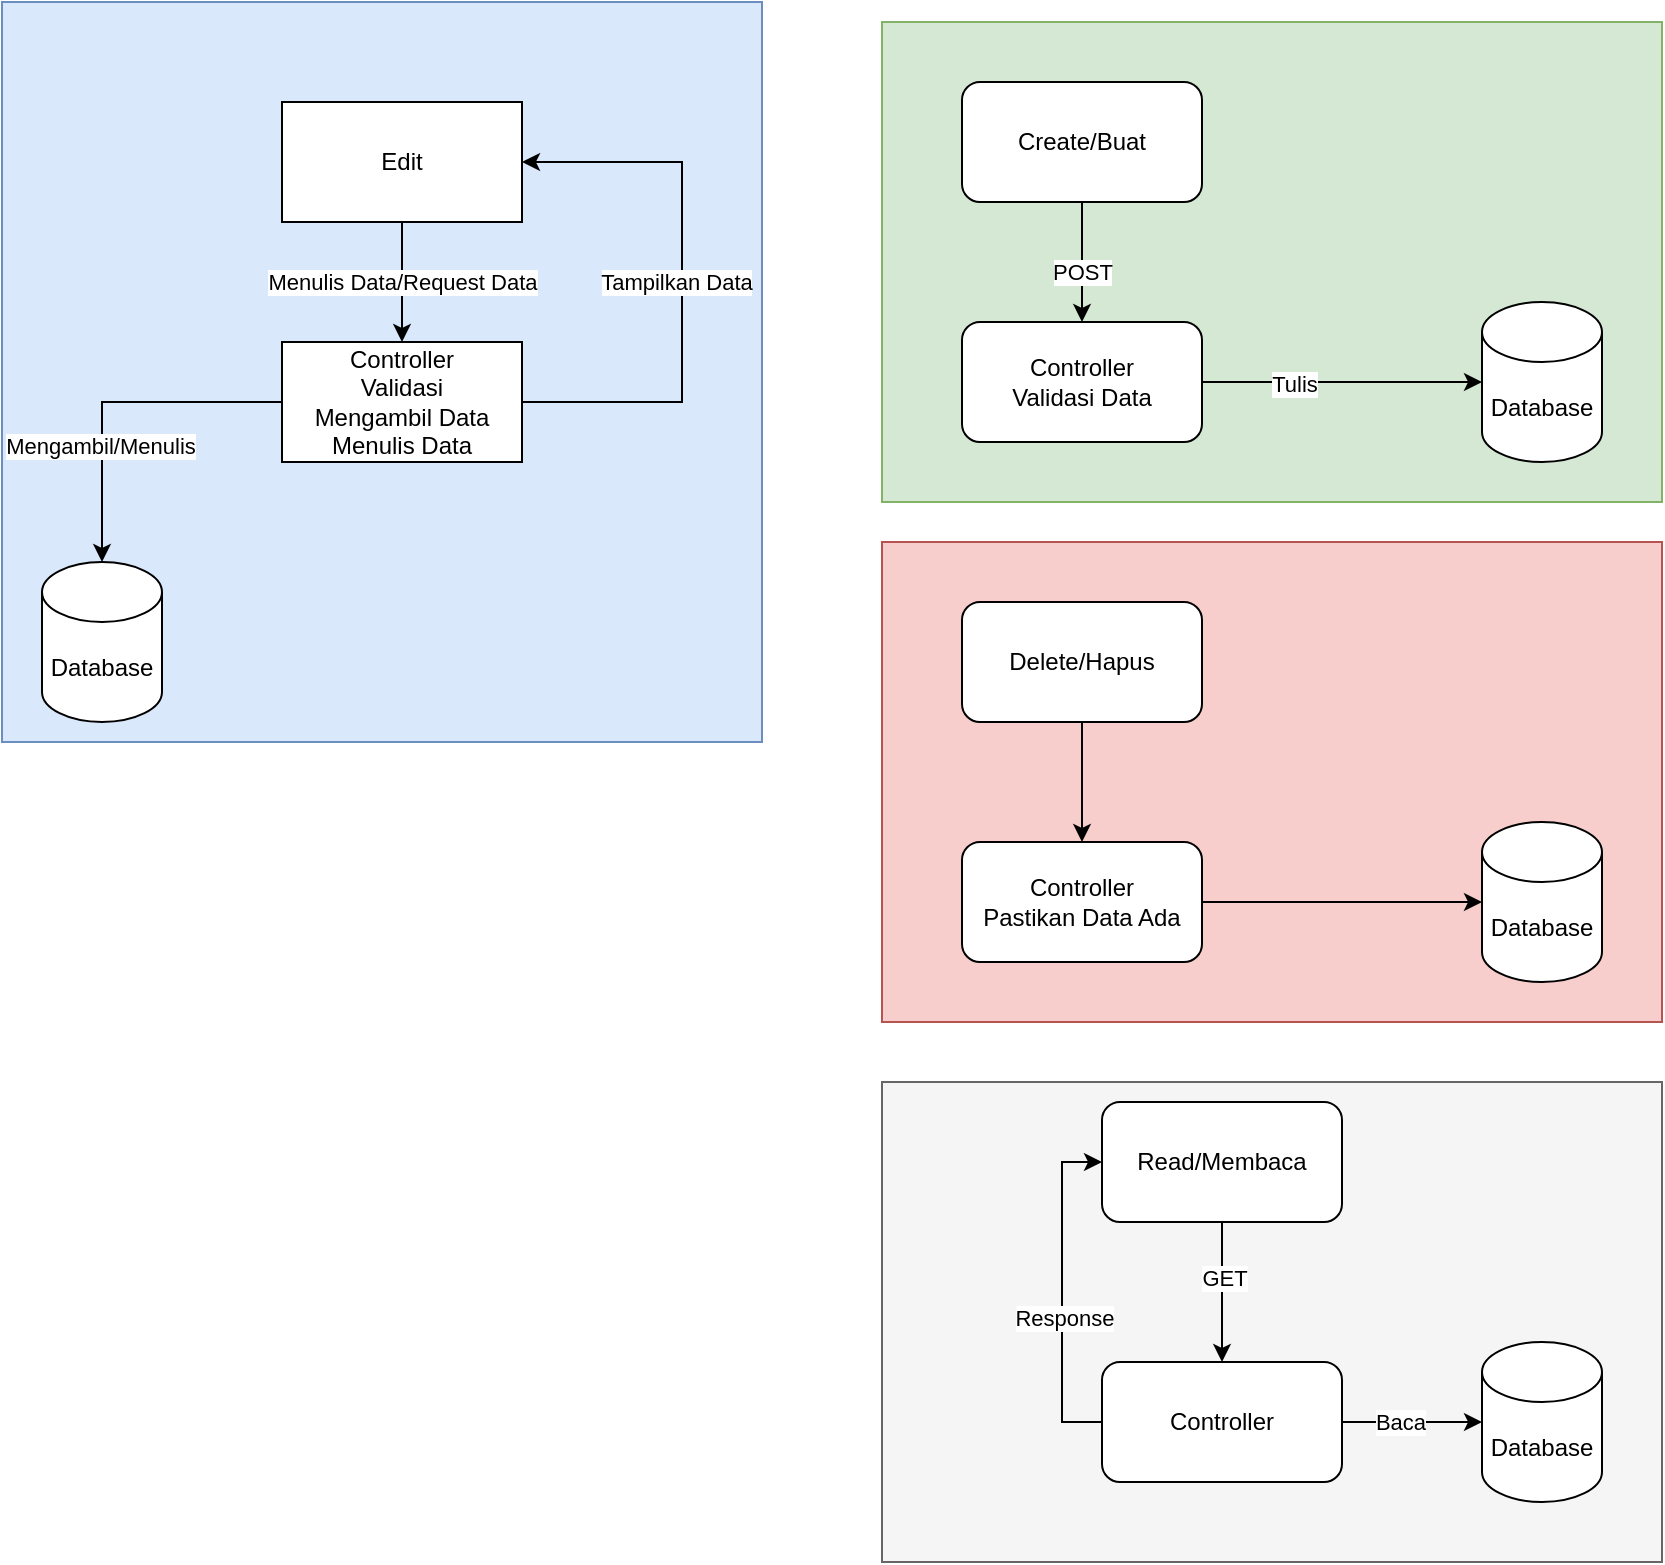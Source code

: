 <mxfile version="20.2.7" type="github">
  <diagram id="cLFzMHlZY-w-j3A8pgei" name="Page-1">
    <mxGraphModel dx="1185" dy="662" grid="1" gridSize="10" guides="1" tooltips="1" connect="1" arrows="1" fold="1" page="1" pageScale="1" pageWidth="850" pageHeight="1100" math="0" shadow="0">
      <root>
        <mxCell id="0" />
        <mxCell id="1" parent="0" />
        <mxCell id="1fBW9ayHnFDUyYuJ9Qg0-21" value="" style="rounded=0;whiteSpace=wrap;html=1;fillColor=#dae8fc;strokeColor=#6c8ebf;" vertex="1" parent="1">
          <mxGeometry y="230" width="380" height="370" as="geometry" />
        </mxCell>
        <mxCell id="1fBW9ayHnFDUyYuJ9Qg0-11" value="" style="rounded=0;whiteSpace=wrap;html=1;fillColor=#d5e8d4;strokeColor=#82b366;" vertex="1" parent="1">
          <mxGeometry x="440" y="240" width="390" height="240" as="geometry" />
        </mxCell>
        <mxCell id="1fBW9ayHnFDUyYuJ9Qg0-7" style="edgeStyle=orthogonalEdgeStyle;rounded=0;orthogonalLoop=1;jettySize=auto;html=1;" edge="1" parent="1" source="1fBW9ayHnFDUyYuJ9Qg0-3" target="1fBW9ayHnFDUyYuJ9Qg0-6">
          <mxGeometry relative="1" as="geometry">
            <Array as="points">
              <mxPoint x="540" y="360" />
              <mxPoint x="540" y="360" />
            </Array>
          </mxGeometry>
        </mxCell>
        <mxCell id="1fBW9ayHnFDUyYuJ9Qg0-28" value="POST" style="edgeLabel;html=1;align=center;verticalAlign=middle;resizable=0;points=[];" vertex="1" connectable="0" parent="1fBW9ayHnFDUyYuJ9Qg0-7">
          <mxGeometry x="0.16" relative="1" as="geometry">
            <mxPoint as="offset" />
          </mxGeometry>
        </mxCell>
        <mxCell id="1fBW9ayHnFDUyYuJ9Qg0-3" value="Create/Buat" style="rounded=1;whiteSpace=wrap;html=1;" vertex="1" parent="1">
          <mxGeometry x="480" y="270" width="120" height="60" as="geometry" />
        </mxCell>
        <mxCell id="1fBW9ayHnFDUyYuJ9Qg0-9" style="edgeStyle=orthogonalEdgeStyle;rounded=0;orthogonalLoop=1;jettySize=auto;html=1;" edge="1" parent="1" source="1fBW9ayHnFDUyYuJ9Qg0-6" target="1fBW9ayHnFDUyYuJ9Qg0-8">
          <mxGeometry relative="1" as="geometry" />
        </mxCell>
        <mxCell id="1fBW9ayHnFDUyYuJ9Qg0-29" value="Tulis" style="edgeLabel;html=1;align=center;verticalAlign=middle;resizable=0;points=[];" vertex="1" connectable="0" parent="1fBW9ayHnFDUyYuJ9Qg0-9">
          <mxGeometry x="-0.34" y="-1" relative="1" as="geometry">
            <mxPoint as="offset" />
          </mxGeometry>
        </mxCell>
        <mxCell id="1fBW9ayHnFDUyYuJ9Qg0-6" value="Controller&lt;br&gt;Validasi Data" style="rounded=1;whiteSpace=wrap;html=1;" vertex="1" parent="1">
          <mxGeometry x="480" y="390" width="120" height="60" as="geometry" />
        </mxCell>
        <mxCell id="1fBW9ayHnFDUyYuJ9Qg0-8" value="Database" style="shape=cylinder3;whiteSpace=wrap;html=1;boundedLbl=1;backgroundOutline=1;size=15;" vertex="1" parent="1">
          <mxGeometry x="740" y="380" width="60" height="80" as="geometry" />
        </mxCell>
        <mxCell id="1fBW9ayHnFDUyYuJ9Qg0-13" style="edgeStyle=orthogonalEdgeStyle;rounded=0;orthogonalLoop=1;jettySize=auto;html=1;entryX=0.5;entryY=0;entryDx=0;entryDy=0;" edge="1" parent="1" source="1fBW9ayHnFDUyYuJ9Qg0-10" target="1fBW9ayHnFDUyYuJ9Qg0-14">
          <mxGeometry relative="1" as="geometry">
            <mxPoint x="220" y="390" as="targetPoint" />
            <Array as="points">
              <mxPoint x="200" y="370" />
              <mxPoint x="200" y="370" />
            </Array>
          </mxGeometry>
        </mxCell>
        <mxCell id="1fBW9ayHnFDUyYuJ9Qg0-18" value="Menulis Data/Request Data" style="edgeLabel;html=1;align=center;verticalAlign=middle;resizable=0;points=[];" vertex="1" connectable="0" parent="1fBW9ayHnFDUyYuJ9Qg0-13">
          <mxGeometry x="0.265" y="-1" relative="1" as="geometry">
            <mxPoint x="1" y="-8" as="offset" />
          </mxGeometry>
        </mxCell>
        <mxCell id="1fBW9ayHnFDUyYuJ9Qg0-10" value="Edit" style="rounded=0;whiteSpace=wrap;html=1;" vertex="1" parent="1">
          <mxGeometry x="140" y="280" width="120" height="60" as="geometry" />
        </mxCell>
        <mxCell id="1fBW9ayHnFDUyYuJ9Qg0-12" value="Database" style="shape=cylinder3;whiteSpace=wrap;html=1;boundedLbl=1;backgroundOutline=1;size=15;" vertex="1" parent="1">
          <mxGeometry x="20" y="510" width="60" height="80" as="geometry" />
        </mxCell>
        <mxCell id="1fBW9ayHnFDUyYuJ9Qg0-15" style="edgeStyle=orthogonalEdgeStyle;rounded=0;orthogonalLoop=1;jettySize=auto;html=1;" edge="1" parent="1" source="1fBW9ayHnFDUyYuJ9Qg0-14" target="1fBW9ayHnFDUyYuJ9Qg0-12">
          <mxGeometry relative="1" as="geometry" />
        </mxCell>
        <mxCell id="1fBW9ayHnFDUyYuJ9Qg0-20" value="Mengambil/Menulis" style="edgeLabel;html=1;align=center;verticalAlign=middle;resizable=0;points=[];" vertex="1" connectable="0" parent="1fBW9ayHnFDUyYuJ9Qg0-15">
          <mxGeometry x="0.32" y="-1" relative="1" as="geometry">
            <mxPoint as="offset" />
          </mxGeometry>
        </mxCell>
        <mxCell id="1fBW9ayHnFDUyYuJ9Qg0-16" style="edgeStyle=orthogonalEdgeStyle;rounded=0;orthogonalLoop=1;jettySize=auto;html=1;entryX=1;entryY=0.5;entryDx=0;entryDy=0;" edge="1" parent="1" source="1fBW9ayHnFDUyYuJ9Qg0-14" target="1fBW9ayHnFDUyYuJ9Qg0-10">
          <mxGeometry relative="1" as="geometry">
            <mxPoint x="330" y="310" as="targetPoint" />
            <Array as="points">
              <mxPoint x="340" y="430" />
              <mxPoint x="340" y="310" />
            </Array>
          </mxGeometry>
        </mxCell>
        <mxCell id="1fBW9ayHnFDUyYuJ9Qg0-17" value="Tampilkan Data" style="edgeLabel;html=1;align=center;verticalAlign=middle;resizable=0;points=[];" vertex="1" connectable="0" parent="1fBW9ayHnFDUyYuJ9Qg0-16">
          <mxGeometry x="0.214" y="3" relative="1" as="geometry">
            <mxPoint y="30" as="offset" />
          </mxGeometry>
        </mxCell>
        <mxCell id="1fBW9ayHnFDUyYuJ9Qg0-14" value="Controller&lt;br&gt;Validasi&lt;br&gt;Mengambil Data&lt;br&gt;Menulis Data" style="rounded=0;whiteSpace=wrap;html=1;" vertex="1" parent="1">
          <mxGeometry x="140" y="400" width="120" height="60" as="geometry" />
        </mxCell>
        <mxCell id="1fBW9ayHnFDUyYuJ9Qg0-22" value="" style="rounded=0;whiteSpace=wrap;html=1;fillColor=#f8cecc;strokeColor=#b85450;" vertex="1" parent="1">
          <mxGeometry x="440" y="500" width="390" height="240" as="geometry" />
        </mxCell>
        <mxCell id="1fBW9ayHnFDUyYuJ9Qg0-23" style="edgeStyle=orthogonalEdgeStyle;rounded=0;orthogonalLoop=1;jettySize=auto;html=1;" edge="1" parent="1" source="1fBW9ayHnFDUyYuJ9Qg0-24" target="1fBW9ayHnFDUyYuJ9Qg0-26">
          <mxGeometry relative="1" as="geometry">
            <Array as="points">
              <mxPoint x="540" y="630" />
              <mxPoint x="540" y="630" />
            </Array>
          </mxGeometry>
        </mxCell>
        <mxCell id="1fBW9ayHnFDUyYuJ9Qg0-24" value="Delete/Hapus" style="rounded=1;whiteSpace=wrap;html=1;" vertex="1" parent="1">
          <mxGeometry x="480" y="530" width="120" height="60" as="geometry" />
        </mxCell>
        <mxCell id="1fBW9ayHnFDUyYuJ9Qg0-25" style="edgeStyle=orthogonalEdgeStyle;rounded=0;orthogonalLoop=1;jettySize=auto;html=1;" edge="1" parent="1" source="1fBW9ayHnFDUyYuJ9Qg0-26" target="1fBW9ayHnFDUyYuJ9Qg0-27">
          <mxGeometry relative="1" as="geometry" />
        </mxCell>
        <mxCell id="1fBW9ayHnFDUyYuJ9Qg0-26" value="Controller&lt;br&gt;Pastikan Data Ada" style="rounded=1;whiteSpace=wrap;html=1;" vertex="1" parent="1">
          <mxGeometry x="480" y="650" width="120" height="60" as="geometry" />
        </mxCell>
        <mxCell id="1fBW9ayHnFDUyYuJ9Qg0-27" value="Database" style="shape=cylinder3;whiteSpace=wrap;html=1;boundedLbl=1;backgroundOutline=1;size=15;" vertex="1" parent="1">
          <mxGeometry x="740" y="640" width="60" height="80" as="geometry" />
        </mxCell>
        <mxCell id="1fBW9ayHnFDUyYuJ9Qg0-35" value="" style="rounded=0;whiteSpace=wrap;html=1;fillColor=#f5f5f5;strokeColor=#666666;fontColor=#333333;" vertex="1" parent="1">
          <mxGeometry x="440" y="770" width="390" height="240" as="geometry" />
        </mxCell>
        <mxCell id="1fBW9ayHnFDUyYuJ9Qg0-44" style="edgeStyle=orthogonalEdgeStyle;rounded=0;orthogonalLoop=1;jettySize=auto;html=1;entryX=0.5;entryY=0;entryDx=0;entryDy=0;" edge="1" parent="1" source="1fBW9ayHnFDUyYuJ9Qg0-37" target="1fBW9ayHnFDUyYuJ9Qg0-39">
          <mxGeometry relative="1" as="geometry" />
        </mxCell>
        <mxCell id="1fBW9ayHnFDUyYuJ9Qg0-48" value="GET" style="edgeLabel;html=1;align=center;verticalAlign=middle;resizable=0;points=[];" vertex="1" connectable="0" parent="1fBW9ayHnFDUyYuJ9Qg0-44">
          <mxGeometry x="-0.195" y="1" relative="1" as="geometry">
            <mxPoint as="offset" />
          </mxGeometry>
        </mxCell>
        <mxCell id="1fBW9ayHnFDUyYuJ9Qg0-37" value="Read/Membaca" style="rounded=1;whiteSpace=wrap;html=1;" vertex="1" parent="1">
          <mxGeometry x="550" y="780" width="120" height="60" as="geometry" />
        </mxCell>
        <mxCell id="1fBW9ayHnFDUyYuJ9Qg0-38" style="edgeStyle=orthogonalEdgeStyle;rounded=0;orthogonalLoop=1;jettySize=auto;html=1;" edge="1" parent="1" source="1fBW9ayHnFDUyYuJ9Qg0-39" target="1fBW9ayHnFDUyYuJ9Qg0-40">
          <mxGeometry relative="1" as="geometry" />
        </mxCell>
        <mxCell id="1fBW9ayHnFDUyYuJ9Qg0-41" value="Baca" style="edgeLabel;html=1;align=center;verticalAlign=middle;resizable=0;points=[];" vertex="1" connectable="0" parent="1fBW9ayHnFDUyYuJ9Qg0-38">
          <mxGeometry x="-0.179" relative="1" as="geometry">
            <mxPoint as="offset" />
          </mxGeometry>
        </mxCell>
        <mxCell id="1fBW9ayHnFDUyYuJ9Qg0-47" style="edgeStyle=orthogonalEdgeStyle;rounded=0;orthogonalLoop=1;jettySize=auto;html=1;entryX=0;entryY=0.5;entryDx=0;entryDy=0;" edge="1" parent="1" source="1fBW9ayHnFDUyYuJ9Qg0-39" target="1fBW9ayHnFDUyYuJ9Qg0-37">
          <mxGeometry relative="1" as="geometry">
            <Array as="points">
              <mxPoint x="530" y="940" />
              <mxPoint x="530" y="810" />
            </Array>
          </mxGeometry>
        </mxCell>
        <mxCell id="1fBW9ayHnFDUyYuJ9Qg0-49" value="Response" style="edgeLabel;html=1;align=center;verticalAlign=middle;resizable=0;points=[];" vertex="1" connectable="0" parent="1fBW9ayHnFDUyYuJ9Qg0-47">
          <mxGeometry x="-0.152" y="-1" relative="1" as="geometry">
            <mxPoint as="offset" />
          </mxGeometry>
        </mxCell>
        <mxCell id="1fBW9ayHnFDUyYuJ9Qg0-39" value="Controller" style="rounded=1;whiteSpace=wrap;html=1;" vertex="1" parent="1">
          <mxGeometry x="550" y="910" width="120" height="60" as="geometry" />
        </mxCell>
        <mxCell id="1fBW9ayHnFDUyYuJ9Qg0-40" value="Database" style="shape=cylinder3;whiteSpace=wrap;html=1;boundedLbl=1;backgroundOutline=1;size=15;" vertex="1" parent="1">
          <mxGeometry x="740" y="900" width="60" height="80" as="geometry" />
        </mxCell>
      </root>
    </mxGraphModel>
  </diagram>
</mxfile>
